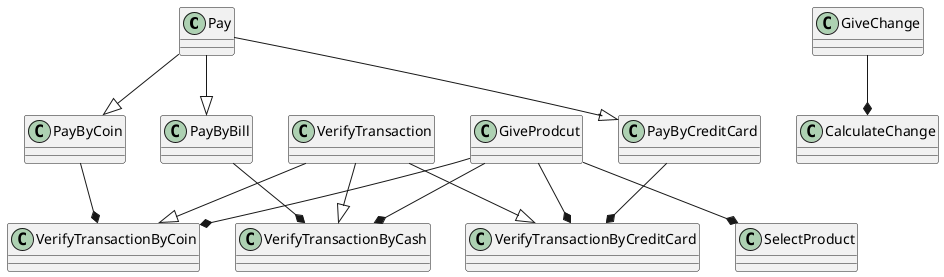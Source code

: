 @startuml
class Pay

Pay --|>PayByCoin
Pay --|>PayByBill
Pay --|>PayByCreditCard

class GiveChange
GiveChange--*CalculateChange

class VerifyTransaction
VerifyTransaction--|>VerifyTransactionByCoin
VerifyTransaction--|>VerifyTransactionByCash
VerifyTransaction--|>VerifyTransactionByCreditCard

PayByCoin--*VerifyTransactionByCoin
PayByBill--*VerifyTransactionByCash
PayByCreditCard--*VerifyTransactionByCreditCard

class SelectProduct
GiveProdcut--*SelectProduct
GiveProdcut--*VerifyTransactionByCoin
GiveProdcut--*VerifyTransactionByCash
GiveProdcut--*VerifyTransactionByCreditCard


@enduml